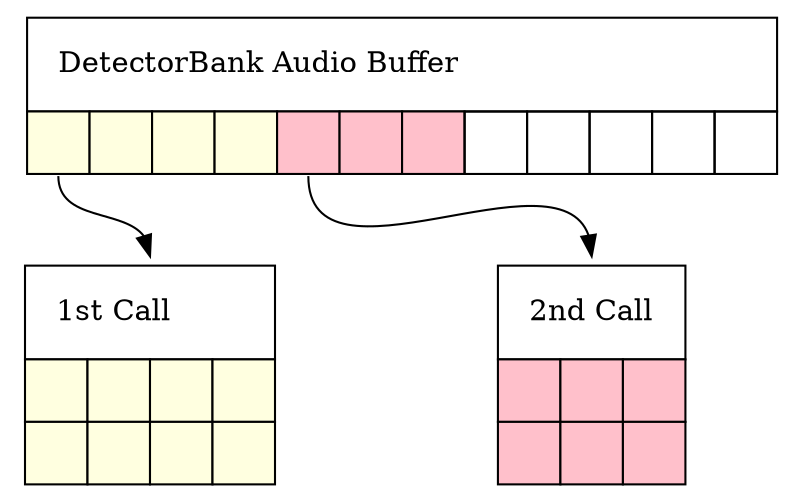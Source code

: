 digraph G {
    nodesep=.05;
    nodeDetector [shape=none, label=<
<table  border="0" cellborder="1" cellspacing="0" cellpadding="14">
<tr>
  <td colspan="12" align="left">DetectorBank Audio Buffer</td>
</tr>
<tr>
  <td port="a1" bgcolor="lightyellow"></td>
  <td bgcolor="lightyellow"></td>
  <td bgcolor="lightyellow"></td>
  <td bgcolor="lightyellow"></td>
  <td port="a2" bgcolor="pink"></td>
  <td bgcolor="pink"></td>
  <td bgcolor="pink"></td>
  <td></td>
  <td></td>
  <td></td>
  <td></td>
  <td port="rhs"></td>
</tr>
</table> >]

    nodeOutArr1 [shape=none, label=<
<table  border="0" cellborder="1" cellspacing="0" cellpadding="14">
<tr>
  <td port="d" colspan="12" align="left">1st Call</td>
</tr>
<tr>
  <td bgcolor="lightyellow"></td>
  <td bgcolor="lightyellow"></td>
  <td bgcolor="lightyellow"></td>
  <td port="rhs" bgcolor="lightyellow"></td>
</tr>
<tr>
  <td bgcolor="lightyellow"></td>
  <td bgcolor="lightyellow"></td>
  <td bgcolor="lightyellow"></td>
  <td bgcolor="lightyellow"></td>
</tr>
</table> >]

    nodeOutArr2 [shape=none, label=<
<table  border="0" cellborder="1" cellspacing="0" cellpadding="14">
<tr>
  <td port="d" colspan="12" align="left">2nd Call</td>
</tr>
<tr>
  <td bgcolor="pink"></td>
  <td bgcolor="pink"></td>
  <td port="rhs" bgcolor="pink"></td>
</tr>
<tr>
  <td bgcolor="pink"></td>
  <td bgcolor="pink"></td>
  <td bgcolor="pink"></td>
</tr>
</table> >];

    nodeDetector:a1 -> nodeOutArr1:d [headport="n"];
    nodeDetector:a2 -> nodeOutArr2:d [headport="n"];
    nodeDetector:rhs -> nodeOutArr1:rhs [style=invis];
    nodeDetector:rhs -> nodeOutArr2:rhs [style=invis];
}


